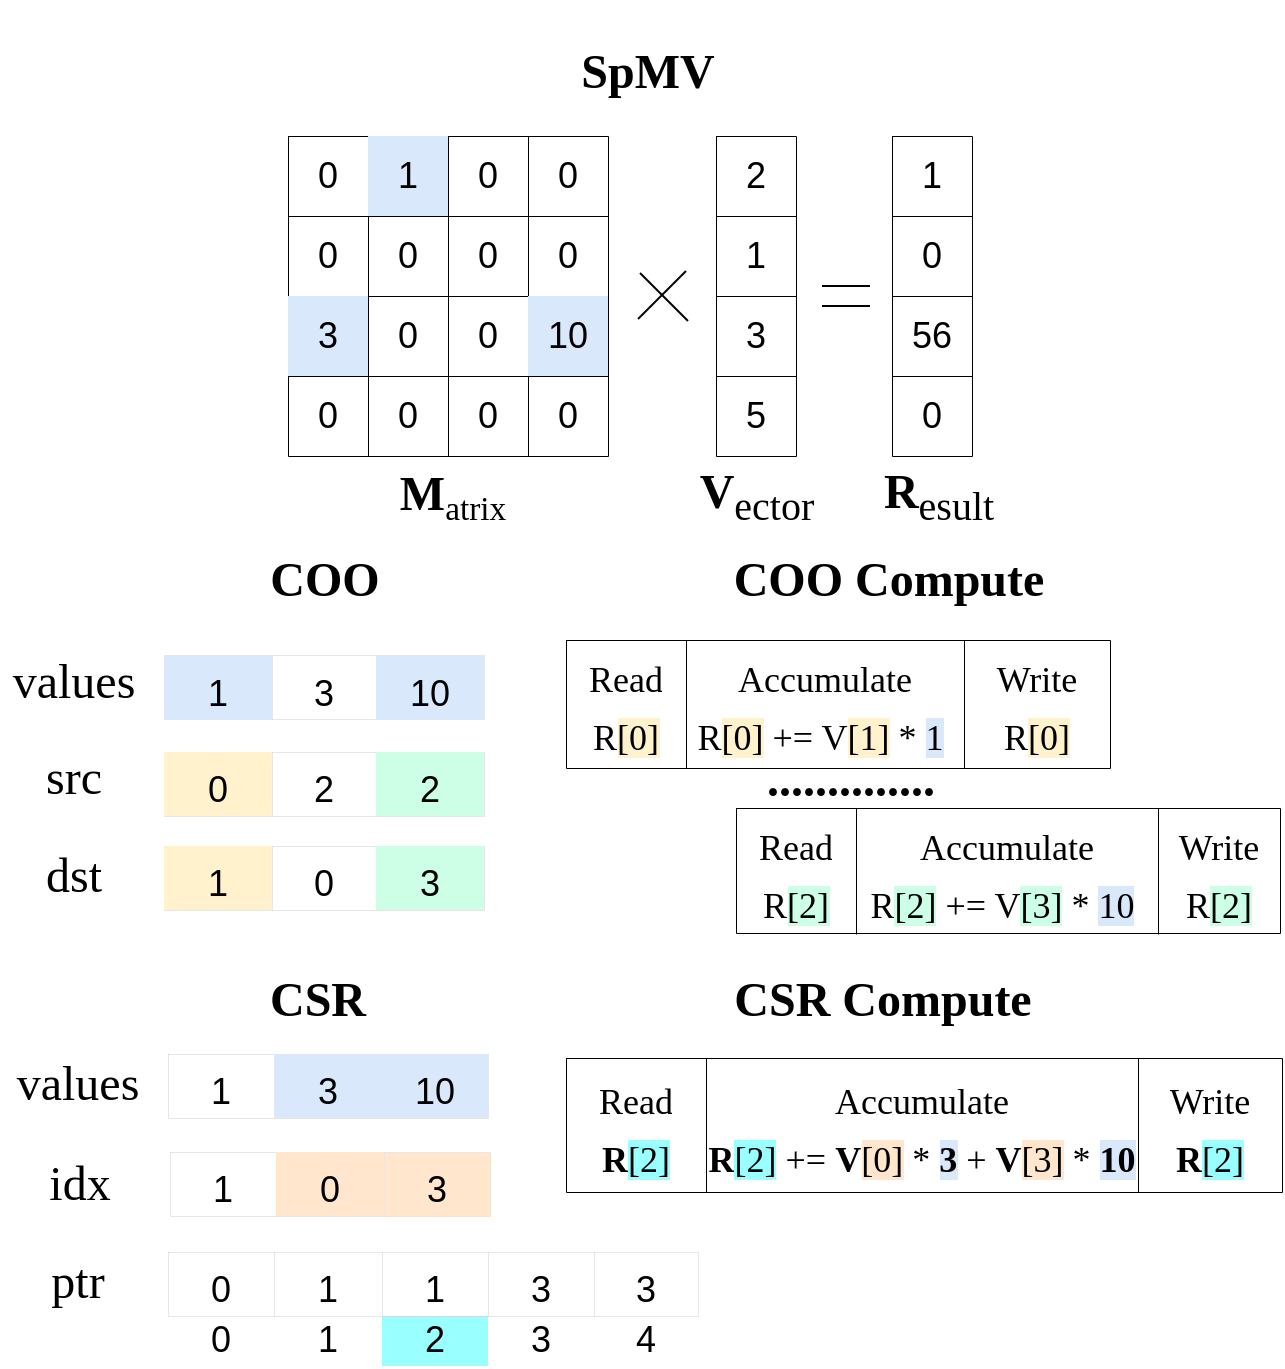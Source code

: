 <mxfile>
    <diagram id="wp01CQi8qCcDfbbiqwAq" name="第 1 页">
        <mxGraphModel dx="869" dy="-8487" grid="0" gridSize="10" guides="1" tooltips="1" connect="1" arrows="1" fold="1" page="1" pageScale="1" pageWidth="700" pageHeight="700" math="0" shadow="0">
            <root>
                <mxCell id="0"/>
                <mxCell id="1" parent="0"/>
                <mxCell id="368" value="" style="shape=table;startSize=0;container=1;collapsible=0;childLayout=tableLayout;fontSize=24;strokeColor=none;fillColor=none;" parent="1" vertex="1">
                    <mxGeometry x="105" y="9758" width="265" height="32" as="geometry"/>
                </mxCell>
                <mxCell id="369" value="" style="shape=tableRow;horizontal=0;startSize=0;swimlaneHead=0;swimlaneBody=0;strokeColor=inherit;top=0;left=0;bottom=0;right=0;collapsible=0;dropTarget=0;fillColor=none;points=[[0,0.5],[1,0.5]];portConstraint=eastwest;fontSize=24;" parent="368" vertex="1">
                    <mxGeometry width="265" height="32" as="geometry"/>
                </mxCell>
                <mxCell id="370" value="&lt;font style=&quot;font-size: 18px;&quot;&gt;0&lt;/font&gt;" style="shape=partialRectangle;html=1;whiteSpace=wrap;connectable=0;strokeColor=inherit;overflow=hidden;fillColor=none;top=0;left=0;bottom=0;right=0;pointerEvents=1;fontSize=24;" parent="369" vertex="1">
                    <mxGeometry width="53" height="32" as="geometry">
                        <mxRectangle width="53" height="32" as="alternateBounds"/>
                    </mxGeometry>
                </mxCell>
                <mxCell id="371" value="&lt;font style=&quot;font-size: 18px;&quot;&gt;1&lt;/font&gt;" style="shape=partialRectangle;html=1;whiteSpace=wrap;connectable=0;strokeColor=inherit;overflow=hidden;fillColor=none;top=0;left=0;bottom=0;right=0;pointerEvents=1;fontSize=24;" parent="369" vertex="1">
                    <mxGeometry x="53" width="54" height="32" as="geometry">
                        <mxRectangle width="54" height="32" as="alternateBounds"/>
                    </mxGeometry>
                </mxCell>
                <mxCell id="372" value="&lt;font style=&quot;font-size: 18px;&quot;&gt;2&lt;/font&gt;" style="shape=partialRectangle;html=1;whiteSpace=wrap;connectable=0;strokeColor=#d79b00;overflow=hidden;fillColor=#99FFFF;top=0;left=0;bottom=0;right=0;pointerEvents=1;fontSize=24;" parent="369" vertex="1">
                    <mxGeometry x="107" width="53" height="32" as="geometry">
                        <mxRectangle width="53" height="32" as="alternateBounds"/>
                    </mxGeometry>
                </mxCell>
                <mxCell id="373" value="&lt;font style=&quot;font-size: 18px;&quot;&gt;3&lt;/font&gt;" style="shape=partialRectangle;html=1;whiteSpace=wrap;connectable=0;strokeColor=inherit;overflow=hidden;fillColor=none;top=0;left=0;bottom=0;right=0;pointerEvents=1;fontSize=24;" parent="369" vertex="1">
                    <mxGeometry x="160" width="53" height="32" as="geometry">
                        <mxRectangle width="53" height="32" as="alternateBounds"/>
                    </mxGeometry>
                </mxCell>
                <mxCell id="374" value="&lt;font style=&quot;font-size: 18px;&quot;&gt;4&lt;/font&gt;" style="shape=partialRectangle;html=1;whiteSpace=wrap;connectable=0;strokeColor=inherit;overflow=hidden;fillColor=none;top=0;left=0;bottom=0;right=0;pointerEvents=1;fontSize=24;" parent="369" vertex="1">
                    <mxGeometry x="213" width="52" height="32" as="geometry">
                        <mxRectangle width="52" height="32" as="alternateBounds"/>
                    </mxGeometry>
                </mxCell>
                <mxCell id="2" value="" style="shape=table;startSize=0;container=1;collapsible=0;childLayout=tableLayout;fontSize=18;strokeWidth=0.5;" parent="1" vertex="1">
                    <mxGeometry x="165" y="9175" width="160" height="160" as="geometry"/>
                </mxCell>
                <mxCell id="3" value="" style="shape=tableRow;horizontal=0;startSize=0;swimlaneHead=0;swimlaneBody=0;strokeColor=inherit;top=0;left=0;bottom=0;right=0;collapsible=0;dropTarget=0;fillColor=none;points=[[0,0.5],[1,0.5]];portConstraint=eastwest;fontSize=18;" parent="2" vertex="1">
                    <mxGeometry width="160" height="40" as="geometry"/>
                </mxCell>
                <mxCell id="4" value="0" style="shape=partialRectangle;html=1;whiteSpace=wrap;connectable=0;strokeColor=inherit;overflow=hidden;fillColor=none;top=0;left=0;bottom=0;right=0;pointerEvents=1;fontSize=18;" parent="3" vertex="1">
                    <mxGeometry width="40" height="40" as="geometry">
                        <mxRectangle width="40" height="40" as="alternateBounds"/>
                    </mxGeometry>
                </mxCell>
                <mxCell id="5" value="1" style="shape=partialRectangle;html=1;whiteSpace=wrap;connectable=0;strokeColor=#6c8ebf;overflow=hidden;fillColor=#dae8fc;top=0;left=0;bottom=0;right=0;pointerEvents=1;fontSize=18;" parent="3" vertex="1">
                    <mxGeometry x="40" width="40" height="40" as="geometry">
                        <mxRectangle width="40" height="40" as="alternateBounds"/>
                    </mxGeometry>
                </mxCell>
                <mxCell id="6" value="0" style="shape=partialRectangle;html=1;whiteSpace=wrap;connectable=0;strokeColor=inherit;overflow=hidden;fillColor=none;top=0;left=0;bottom=0;right=0;pointerEvents=1;fontSize=18;" parent="3" vertex="1">
                    <mxGeometry x="80" width="40" height="40" as="geometry">
                        <mxRectangle width="40" height="40" as="alternateBounds"/>
                    </mxGeometry>
                </mxCell>
                <mxCell id="7" value="0" style="shape=partialRectangle;html=1;whiteSpace=wrap;connectable=0;strokeColor=inherit;overflow=hidden;fillColor=none;top=0;left=0;bottom=0;right=0;pointerEvents=1;fontSize=18;" parent="3" vertex="1">
                    <mxGeometry x="120" width="40" height="40" as="geometry">
                        <mxRectangle width="40" height="40" as="alternateBounds"/>
                    </mxGeometry>
                </mxCell>
                <mxCell id="14" value="" style="shape=tableRow;horizontal=0;startSize=0;swimlaneHead=0;swimlaneBody=0;strokeColor=inherit;top=0;left=0;bottom=0;right=0;collapsible=0;dropTarget=0;fillColor=none;points=[[0,0.5],[1,0.5]];portConstraint=eastwest;fontSize=18;" parent="2" vertex="1">
                    <mxGeometry y="40" width="160" height="40" as="geometry"/>
                </mxCell>
                <mxCell id="15" value="0" style="shape=partialRectangle;html=1;whiteSpace=wrap;connectable=0;strokeColor=inherit;overflow=hidden;fillColor=none;top=0;left=0;bottom=0;right=0;pointerEvents=1;fontSize=18;" parent="14" vertex="1">
                    <mxGeometry width="40" height="40" as="geometry">
                        <mxRectangle width="40" height="40" as="alternateBounds"/>
                    </mxGeometry>
                </mxCell>
                <mxCell id="16" value="0" style="shape=partialRectangle;html=1;whiteSpace=wrap;connectable=0;strokeColor=inherit;overflow=hidden;fillColor=none;top=0;left=0;bottom=0;right=0;pointerEvents=1;fontSize=18;" parent="14" vertex="1">
                    <mxGeometry x="40" width="40" height="40" as="geometry">
                        <mxRectangle width="40" height="40" as="alternateBounds"/>
                    </mxGeometry>
                </mxCell>
                <mxCell id="17" value="0" style="shape=partialRectangle;html=1;whiteSpace=wrap;connectable=0;strokeColor=inherit;overflow=hidden;fillColor=none;top=0;left=0;bottom=0;right=0;pointerEvents=1;fontSize=18;" parent="14" vertex="1">
                    <mxGeometry x="80" width="40" height="40" as="geometry">
                        <mxRectangle width="40" height="40" as="alternateBounds"/>
                    </mxGeometry>
                </mxCell>
                <mxCell id="18" value="0" style="shape=partialRectangle;html=1;whiteSpace=wrap;connectable=0;strokeColor=inherit;overflow=hidden;fillColor=none;top=0;left=0;bottom=0;right=0;pointerEvents=1;fontSize=18;" parent="14" vertex="1">
                    <mxGeometry x="120" width="40" height="40" as="geometry">
                        <mxRectangle width="40" height="40" as="alternateBounds"/>
                    </mxGeometry>
                </mxCell>
                <mxCell id="25" value="" style="shape=tableRow;horizontal=0;startSize=0;swimlaneHead=0;swimlaneBody=0;strokeColor=inherit;top=0;left=0;bottom=0;right=0;collapsible=0;dropTarget=0;fillColor=none;points=[[0,0.5],[1,0.5]];portConstraint=eastwest;fontSize=18;" parent="2" vertex="1">
                    <mxGeometry y="80" width="160" height="40" as="geometry"/>
                </mxCell>
                <mxCell id="26" value="3" style="shape=partialRectangle;html=1;whiteSpace=wrap;connectable=0;strokeColor=#6c8ebf;overflow=hidden;fillColor=#dae8fc;top=0;left=0;bottom=0;right=0;pointerEvents=1;fontSize=18;" parent="25" vertex="1">
                    <mxGeometry width="40" height="40" as="geometry">
                        <mxRectangle width="40" height="40" as="alternateBounds"/>
                    </mxGeometry>
                </mxCell>
                <mxCell id="27" value="0" style="shape=partialRectangle;html=1;whiteSpace=wrap;connectable=0;strokeColor=inherit;overflow=hidden;fillColor=none;top=0;left=0;bottom=0;right=0;pointerEvents=1;fontSize=18;" parent="25" vertex="1">
                    <mxGeometry x="40" width="40" height="40" as="geometry">
                        <mxRectangle width="40" height="40" as="alternateBounds"/>
                    </mxGeometry>
                </mxCell>
                <mxCell id="28" value="0" style="shape=partialRectangle;html=1;whiteSpace=wrap;connectable=0;strokeColor=inherit;overflow=hidden;fillColor=none;top=0;left=0;bottom=0;right=0;pointerEvents=1;fontSize=18;" parent="25" vertex="1">
                    <mxGeometry x="80" width="40" height="40" as="geometry">
                        <mxRectangle width="40" height="40" as="alternateBounds"/>
                    </mxGeometry>
                </mxCell>
                <mxCell id="29" value="10" style="shape=partialRectangle;html=1;whiteSpace=wrap;connectable=0;strokeColor=#6c8ebf;overflow=hidden;fillColor=#dae8fc;top=0;left=0;bottom=0;right=0;pointerEvents=1;fontSize=18;" parent="25" vertex="1">
                    <mxGeometry x="120" width="40" height="40" as="geometry">
                        <mxRectangle width="40" height="40" as="alternateBounds"/>
                    </mxGeometry>
                </mxCell>
                <mxCell id="36" value="" style="shape=tableRow;horizontal=0;startSize=0;swimlaneHead=0;swimlaneBody=0;strokeColor=inherit;top=0;left=0;bottom=0;right=0;collapsible=0;dropTarget=0;fillColor=none;points=[[0,0.5],[1,0.5]];portConstraint=eastwest;fontSize=18;" parent="2" vertex="1">
                    <mxGeometry y="120" width="160" height="40" as="geometry"/>
                </mxCell>
                <mxCell id="37" value="0" style="shape=partialRectangle;html=1;whiteSpace=wrap;connectable=0;strokeColor=#6c8ebf;overflow=hidden;fillColor=none;top=0;left=0;bottom=0;right=0;pointerEvents=1;fontSize=18;" parent="36" vertex="1">
                    <mxGeometry width="40" height="40" as="geometry">
                        <mxRectangle width="40" height="40" as="alternateBounds"/>
                    </mxGeometry>
                </mxCell>
                <mxCell id="38" value="0" style="shape=partialRectangle;html=1;whiteSpace=wrap;connectable=0;strokeColor=inherit;overflow=hidden;fillColor=none;top=0;left=0;bottom=0;right=0;pointerEvents=1;fontSize=18;" parent="36" vertex="1">
                    <mxGeometry x="40" width="40" height="40" as="geometry">
                        <mxRectangle width="40" height="40" as="alternateBounds"/>
                    </mxGeometry>
                </mxCell>
                <mxCell id="39" value="0" style="shape=partialRectangle;html=1;whiteSpace=wrap;connectable=0;strokeColor=inherit;overflow=hidden;fillColor=none;top=0;left=0;bottom=0;right=0;pointerEvents=1;fontSize=18;" parent="36" vertex="1">
                    <mxGeometry x="80" width="40" height="40" as="geometry">
                        <mxRectangle width="40" height="40" as="alternateBounds"/>
                    </mxGeometry>
                </mxCell>
                <mxCell id="40" value="0" style="shape=partialRectangle;html=1;whiteSpace=wrap;connectable=0;strokeColor=inherit;overflow=hidden;fillColor=none;top=0;left=0;bottom=0;right=0;pointerEvents=1;fontSize=18;" parent="36" vertex="1">
                    <mxGeometry x="120" width="40" height="40" as="geometry">
                        <mxRectangle width="40" height="40" as="alternateBounds"/>
                    </mxGeometry>
                </mxCell>
                <mxCell id="124" value="" style="shape=table;startSize=0;container=1;collapsible=0;childLayout=tableLayout;fontSize=18;strokeWidth=0.5;" parent="1" vertex="1">
                    <mxGeometry x="379" y="9175" width="40" height="160" as="geometry"/>
                </mxCell>
                <mxCell id="125" value="" style="shape=tableRow;horizontal=0;startSize=0;swimlaneHead=0;swimlaneBody=0;strokeColor=inherit;top=0;left=0;bottom=0;right=0;collapsible=0;dropTarget=0;fillColor=none;points=[[0,0.5],[1,0.5]];portConstraint=eastwest;fontSize=18;" parent="124" vertex="1">
                    <mxGeometry width="40" height="40" as="geometry"/>
                </mxCell>
                <mxCell id="126" value="&lt;font data-font-src=&quot;https://fonts.googleapis.com/css?family=Linux+Libertine&quot;&gt;2&lt;/font&gt;" style="shape=partialRectangle;html=1;whiteSpace=wrap;connectable=0;strokeColor=inherit;overflow=hidden;fillColor=none;top=0;left=0;bottom=0;right=0;pointerEvents=1;fontSize=18;" parent="125" vertex="1">
                    <mxGeometry width="40" height="40" as="geometry">
                        <mxRectangle width="40" height="40" as="alternateBounds"/>
                    </mxGeometry>
                </mxCell>
                <mxCell id="127" value="" style="shape=tableRow;horizontal=0;startSize=0;swimlaneHead=0;swimlaneBody=0;strokeColor=inherit;top=0;left=0;bottom=0;right=0;collapsible=0;dropTarget=0;fillColor=none;points=[[0,0.5],[1,0.5]];portConstraint=eastwest;fontSize=18;" parent="124" vertex="1">
                    <mxGeometry y="40" width="40" height="40" as="geometry"/>
                </mxCell>
                <mxCell id="128" value="&lt;font data-font-src=&quot;https://fonts.googleapis.com/css?family=Linux+Libertine&quot;&gt;1&lt;/font&gt;" style="shape=partialRectangle;html=1;whiteSpace=wrap;connectable=0;strokeColor=inherit;overflow=hidden;fillColor=none;top=0;left=0;bottom=0;right=0;pointerEvents=1;fontSize=18;" parent="127" vertex="1">
                    <mxGeometry width="40" height="40" as="geometry">
                        <mxRectangle width="40" height="40" as="alternateBounds"/>
                    </mxGeometry>
                </mxCell>
                <mxCell id="129" value="" style="shape=tableRow;horizontal=0;startSize=0;swimlaneHead=0;swimlaneBody=0;strokeColor=inherit;top=0;left=0;bottom=0;right=0;collapsible=0;dropTarget=0;fillColor=none;points=[[0,0.5],[1,0.5]];portConstraint=eastwest;fontSize=18;" parent="124" vertex="1">
                    <mxGeometry y="80" width="40" height="40" as="geometry"/>
                </mxCell>
                <mxCell id="130" value="3" style="shape=partialRectangle;html=1;whiteSpace=wrap;connectable=0;strokeColor=inherit;overflow=hidden;fillColor=none;top=0;left=0;bottom=0;right=0;pointerEvents=1;fontSize=18;" parent="129" vertex="1">
                    <mxGeometry width="40" height="40" as="geometry">
                        <mxRectangle width="40" height="40" as="alternateBounds"/>
                    </mxGeometry>
                </mxCell>
                <mxCell id="131" value="" style="shape=tableRow;horizontal=0;startSize=0;swimlaneHead=0;swimlaneBody=0;strokeColor=inherit;top=0;left=0;bottom=0;right=0;collapsible=0;dropTarget=0;fillColor=none;points=[[0,0.5],[1,0.5]];portConstraint=eastwest;fontSize=18;" parent="124" vertex="1">
                    <mxGeometry y="120" width="40" height="40" as="geometry"/>
                </mxCell>
                <mxCell id="132" value="5" style="shape=partialRectangle;html=1;whiteSpace=wrap;connectable=0;strokeColor=inherit;overflow=hidden;fillColor=none;top=0;left=0;bottom=0;right=0;pointerEvents=1;fontSize=18;" parent="131" vertex="1">
                    <mxGeometry width="40" height="40" as="geometry">
                        <mxRectangle width="40" height="40" as="alternateBounds"/>
                    </mxGeometry>
                </mxCell>
                <mxCell id="145" value="&lt;h3&gt;&lt;font data-font-src=&quot;https://fonts.googleapis.com/css?family=Linux+Libertine&quot; face=&quot;Linux Libertine&quot; style=&quot;font-size: 24px;&quot;&gt;COO&amp;nbsp;&lt;/font&gt;&lt;/h3&gt;" style="text;html=1;strokeColor=none;fillColor=none;align=center;verticalAlign=middle;whiteSpace=wrap;rounded=0;fontSize=18;" parent="1" vertex="1">
                    <mxGeometry x="139.75" y="9382" width="92.5" height="29" as="geometry"/>
                </mxCell>
                <mxCell id="146" value="&lt;font face=&quot;Linux Libertine&quot;&gt;src&lt;/font&gt;" style="text;html=1;strokeColor=none;fillColor=none;align=center;verticalAlign=middle;whiteSpace=wrap;rounded=0;fontSize=24;" parent="1" vertex="1">
                    <mxGeometry x="28" y="9481" width="60" height="30" as="geometry"/>
                </mxCell>
                <mxCell id="147" value="&lt;font data-font-src=&quot;https://fonts.googleapis.com/css?family=Linux+Libertine&quot; face=&quot;Linux Libertine&quot;&gt;dst&lt;/font&gt;" style="text;html=1;strokeColor=none;fillColor=none;align=center;verticalAlign=middle;whiteSpace=wrap;rounded=0;fontSize=24;" parent="1" vertex="1">
                    <mxGeometry x="28" y="9530" width="60" height="30" as="geometry"/>
                </mxCell>
                <mxCell id="148" value="&lt;font data-font-src=&quot;https://fonts.googleapis.com/css?family=Linux+Libertine&quot; face=&quot;Linux Libertine&quot;&gt;values&lt;/font&gt;" style="text;html=1;strokeColor=none;fillColor=none;align=center;verticalAlign=middle;whiteSpace=wrap;rounded=0;fontSize=24;" parent="1" vertex="1">
                    <mxGeometry x="21" y="9433" width="74" height="30" as="geometry"/>
                </mxCell>
                <mxCell id="149" value="" style="shape=table;startSize=0;container=1;collapsible=0;childLayout=tableLayout;fontSize=24;strokeWidth=0;" parent="1" vertex="1">
                    <mxGeometry x="103" y="9483" width="160" height="32" as="geometry"/>
                </mxCell>
                <mxCell id="150" value="" style="shape=tableRow;horizontal=0;startSize=0;swimlaneHead=0;swimlaneBody=0;strokeColor=inherit;top=0;left=0;bottom=0;right=0;collapsible=0;dropTarget=0;fillColor=none;points=[[0,0.5],[1,0.5]];portConstraint=eastwest;fontSize=24;" parent="149" vertex="1">
                    <mxGeometry width="160" height="32" as="geometry"/>
                </mxCell>
                <mxCell id="151" value="&lt;font data-font-src=&quot;https://fonts.googleapis.com/css?family=Linux+Libertine&quot; style=&quot;font-size: 18px;&quot;&gt;0&lt;/font&gt;" style="shape=partialRectangle;html=1;whiteSpace=wrap;connectable=0;strokeColor=#d6b656;overflow=hidden;fillColor=#fff2cc;top=0;left=0;bottom=0;right=0;pointerEvents=1;fontSize=24;strokeWidth=1;" parent="150" vertex="1">
                    <mxGeometry width="54" height="32" as="geometry">
                        <mxRectangle width="54" height="32" as="alternateBounds"/>
                    </mxGeometry>
                </mxCell>
                <mxCell id="152" value="&lt;font data-font-src=&quot;https://fonts.googleapis.com/css?family=Linux+Libertine&quot; style=&quot;font-size: 18px;&quot;&gt;2&lt;/font&gt;" style="shape=partialRectangle;html=1;whiteSpace=wrap;connectable=0;strokeColor=inherit;overflow=hidden;fillColor=none;top=0;left=0;bottom=0;right=0;pointerEvents=1;fontSize=24;strokeWidth=0;" parent="150" vertex="1">
                    <mxGeometry x="54" width="52" height="32" as="geometry">
                        <mxRectangle width="52" height="32" as="alternateBounds"/>
                    </mxGeometry>
                </mxCell>
                <mxCell id="153" value="&lt;font style=&quot;font-size: 18px;&quot; data-font-src=&quot;https://fonts.googleapis.com/css?family=Linux+Libertine&quot;&gt;2&lt;/font&gt;" style="shape=partialRectangle;html=1;whiteSpace=wrap;connectable=0;strokeColor=default;overflow=hidden;fillColor=#CCFFE6;top=0;left=0;bottom=0;right=0;pointerEvents=1;fontSize=24;strokeWidth=1;fillStyle=auto;" parent="150" vertex="1">
                    <mxGeometry x="106" width="54" height="32" as="geometry">
                        <mxRectangle width="54" height="32" as="alternateBounds"/>
                    </mxGeometry>
                </mxCell>
                <mxCell id="293" value="" style="endArrow=none;html=1;" parent="1" edge="1">
                    <mxGeometry width="50" height="50" relative="1" as="geometry">
                        <mxPoint x="340" y="9266.5" as="sourcePoint"/>
                        <mxPoint x="364" y="9242.5" as="targetPoint"/>
                    </mxGeometry>
                </mxCell>
                <mxCell id="294" value="" style="endArrow=none;html=1;" parent="1" edge="1">
                    <mxGeometry width="50" height="50" relative="1" as="geometry">
                        <mxPoint x="341" y="9243.5" as="sourcePoint"/>
                        <mxPoint x="365" y="9267.5" as="targetPoint"/>
                    </mxGeometry>
                </mxCell>
                <mxCell id="295" value="" style="shape=table;startSize=0;container=1;collapsible=0;childLayout=tableLayout;fontSize=18;strokeWidth=0.5;" parent="1" vertex="1">
                    <mxGeometry x="467" y="9175" width="40" height="160" as="geometry"/>
                </mxCell>
                <mxCell id="296" value="" style="shape=tableRow;horizontal=0;startSize=0;swimlaneHead=0;swimlaneBody=0;strokeColor=inherit;top=0;left=0;bottom=0;right=0;collapsible=0;dropTarget=0;fillColor=none;points=[[0,0.5],[1,0.5]];portConstraint=eastwest;fontSize=18;" parent="295" vertex="1">
                    <mxGeometry width="40" height="40" as="geometry"/>
                </mxCell>
                <mxCell id="297" value="1" style="shape=partialRectangle;html=1;whiteSpace=wrap;connectable=0;strokeColor=inherit;overflow=hidden;fillColor=none;top=0;left=0;bottom=0;right=0;pointerEvents=1;fontSize=18;" parent="296" vertex="1">
                    <mxGeometry width="40" height="40" as="geometry">
                        <mxRectangle width="40" height="40" as="alternateBounds"/>
                    </mxGeometry>
                </mxCell>
                <mxCell id="298" value="" style="shape=tableRow;horizontal=0;startSize=0;swimlaneHead=0;swimlaneBody=0;strokeColor=inherit;top=0;left=0;bottom=0;right=0;collapsible=0;dropTarget=0;fillColor=none;points=[[0,0.5],[1,0.5]];portConstraint=eastwest;fontSize=18;" parent="295" vertex="1">
                    <mxGeometry y="40" width="40" height="40" as="geometry"/>
                </mxCell>
                <mxCell id="299" value="0" style="shape=partialRectangle;html=1;whiteSpace=wrap;connectable=0;strokeColor=inherit;overflow=hidden;fillColor=none;top=0;left=0;bottom=0;right=0;pointerEvents=1;fontSize=18;" parent="298" vertex="1">
                    <mxGeometry width="40" height="40" as="geometry">
                        <mxRectangle width="40" height="40" as="alternateBounds"/>
                    </mxGeometry>
                </mxCell>
                <mxCell id="300" value="" style="shape=tableRow;horizontal=0;startSize=0;swimlaneHead=0;swimlaneBody=0;strokeColor=inherit;top=0;left=0;bottom=0;right=0;collapsible=0;dropTarget=0;fillColor=none;points=[[0,0.5],[1,0.5]];portConstraint=eastwest;fontSize=18;" parent="295" vertex="1">
                    <mxGeometry y="80" width="40" height="40" as="geometry"/>
                </mxCell>
                <mxCell id="301" value="56" style="shape=partialRectangle;html=1;whiteSpace=wrap;connectable=0;strokeColor=inherit;overflow=hidden;fillColor=none;top=0;left=0;bottom=0;right=0;pointerEvents=1;fontSize=18;" parent="300" vertex="1">
                    <mxGeometry width="40" height="40" as="geometry">
                        <mxRectangle width="40" height="40" as="alternateBounds"/>
                    </mxGeometry>
                </mxCell>
                <mxCell id="302" value="" style="shape=tableRow;horizontal=0;startSize=0;swimlaneHead=0;swimlaneBody=0;strokeColor=inherit;top=0;left=0;bottom=0;right=0;collapsible=0;dropTarget=0;fillColor=none;points=[[0,0.5],[1,0.5]];portConstraint=eastwest;fontSize=18;" parent="295" vertex="1">
                    <mxGeometry y="120" width="40" height="40" as="geometry"/>
                </mxCell>
                <mxCell id="303" value="0" style="shape=partialRectangle;html=1;whiteSpace=wrap;connectable=0;strokeColor=inherit;overflow=hidden;fillColor=none;top=0;left=0;bottom=0;right=0;pointerEvents=1;fontSize=18;" parent="302" vertex="1">
                    <mxGeometry width="40" height="40" as="geometry">
                        <mxRectangle width="40" height="40" as="alternateBounds"/>
                    </mxGeometry>
                </mxCell>
                <mxCell id="304" value="" style="line;strokeWidth=1;html=1;perimeter=backbonePerimeter;points=[];outlineConnect=0;fillColor=none;" parent="1" vertex="1">
                    <mxGeometry x="432" y="9245" width="24" height="10" as="geometry"/>
                </mxCell>
                <mxCell id="305" value="" style="line;strokeWidth=1;html=1;perimeter=backbonePerimeter;points=[];outlineConnect=0;fillColor=none;" parent="1" vertex="1">
                    <mxGeometry x="432" y="9255" width="24" height="10" as="geometry"/>
                </mxCell>
                <mxCell id="306" value="&lt;h3&gt;&lt;font data-font-src=&quot;https://fonts.googleapis.com/css?family=Linux+Libertine&quot; face=&quot;Linux Libertine&quot; style=&quot;font-size: 24px;&quot;&gt;CSR&amp;nbsp;&lt;/font&gt;&lt;/h3&gt;" style="text;html=1;strokeColor=none;fillColor=none;align=center;verticalAlign=middle;whiteSpace=wrap;rounded=0;fontSize=18;" parent="1" vertex="1">
                    <mxGeometry x="136" y="9588" width="94" height="38" as="geometry"/>
                </mxCell>
                <mxCell id="309" value="&lt;font data-font-src=&quot;https://fonts.googleapis.com/css?family=Linux+Libertine&quot; face=&quot;Linux Libertine&quot;&gt;values&lt;/font&gt;" style="text;html=1;strokeColor=none;fillColor=none;align=center;verticalAlign=middle;whiteSpace=wrap;rounded=0;fontSize=24;" parent="1" vertex="1">
                    <mxGeometry x="23" y="9634" width="74" height="30" as="geometry"/>
                </mxCell>
                <mxCell id="310" value="" style="shape=table;startSize=0;container=1;collapsible=0;childLayout=tableLayout;fontSize=24;strokeWidth=0;" parent="1" vertex="1">
                    <mxGeometry x="105" y="9634" width="160" height="32" as="geometry"/>
                </mxCell>
                <mxCell id="311" value="" style="shape=tableRow;horizontal=0;startSize=0;swimlaneHead=0;swimlaneBody=0;strokeColor=inherit;top=0;left=0;bottom=0;right=0;collapsible=0;dropTarget=0;fillColor=none;points=[[0,0.5],[1,0.5]];portConstraint=eastwest;fontSize=24;" parent="310" vertex="1">
                    <mxGeometry width="160" height="32" as="geometry"/>
                </mxCell>
                <mxCell id="312" value="&lt;font style=&quot;font-size: 18px;&quot;&gt;1&lt;/font&gt;" style="shape=partialRectangle;html=1;whiteSpace=wrap;connectable=0;strokeColor=inherit;overflow=hidden;fillColor=none;top=0;left=0;bottom=0;right=0;pointerEvents=1;fontSize=24;" parent="311" vertex="1">
                    <mxGeometry width="53" height="32" as="geometry">
                        <mxRectangle width="53" height="32" as="alternateBounds"/>
                    </mxGeometry>
                </mxCell>
                <mxCell id="313" value="&lt;font style=&quot;font-size: 18px;&quot;&gt;3&lt;/font&gt;" style="shape=partialRectangle;html=1;whiteSpace=wrap;connectable=0;strokeColor=#6c8ebf;overflow=hidden;fillColor=#dae8fc;top=0;left=0;bottom=0;right=0;pointerEvents=1;fontSize=24;" parent="311" vertex="1">
                    <mxGeometry x="53" width="54" height="32" as="geometry">
                        <mxRectangle width="54" height="32" as="alternateBounds"/>
                    </mxGeometry>
                </mxCell>
                <mxCell id="314" value="&lt;font style=&quot;font-size: 18px;&quot;&gt;10&lt;/font&gt;" style="shape=partialRectangle;html=1;whiteSpace=wrap;connectable=0;strokeColor=#6c8ebf;overflow=hidden;fillColor=#dae8fc;top=0;left=0;bottom=0;right=0;pointerEvents=1;fontSize=24;" parent="311" vertex="1">
                    <mxGeometry x="107" width="53" height="32" as="geometry">
                        <mxRectangle width="53" height="32" as="alternateBounds"/>
                    </mxGeometry>
                </mxCell>
                <mxCell id="315" value="" style="shape=table;startSize=0;container=1;collapsible=0;childLayout=tableLayout;fontSize=24;strokeWidth=0;" parent="1" vertex="1">
                    <mxGeometry x="106" y="9683" width="160" height="32" as="geometry"/>
                </mxCell>
                <mxCell id="316" value="" style="shape=tableRow;horizontal=0;startSize=0;swimlaneHead=0;swimlaneBody=0;strokeColor=inherit;top=0;left=0;bottom=0;right=0;collapsible=0;dropTarget=0;fillColor=none;points=[[0,0.5],[1,0.5]];portConstraint=eastwest;fontSize=24;" parent="315" vertex="1">
                    <mxGeometry width="160" height="32" as="geometry"/>
                </mxCell>
                <mxCell id="317" value="&lt;font style=&quot;font-size: 18px;&quot;&gt;1&lt;/font&gt;" style="shape=partialRectangle;html=1;whiteSpace=wrap;connectable=0;strokeColor=inherit;overflow=hidden;fillColor=none;top=0;left=0;bottom=0;right=0;pointerEvents=1;fontSize=24;" parent="316" vertex="1">
                    <mxGeometry width="53" height="32" as="geometry">
                        <mxRectangle width="53" height="32" as="alternateBounds"/>
                    </mxGeometry>
                </mxCell>
                <mxCell id="318" value="&lt;font style=&quot;font-size: 18px;&quot;&gt;0&lt;/font&gt;" style="shape=partialRectangle;html=1;whiteSpace=wrap;connectable=0;strokeColor=#d79b00;overflow=hidden;fillColor=#FFE6CC;top=0;left=0;bottom=0;right=0;pointerEvents=1;fontSize=24;" parent="316" vertex="1">
                    <mxGeometry x="53" width="54" height="32" as="geometry">
                        <mxRectangle width="54" height="32" as="alternateBounds"/>
                    </mxGeometry>
                </mxCell>
                <mxCell id="319" value="&lt;font style=&quot;font-size: 18px;&quot;&gt;3&lt;/font&gt;" style="shape=partialRectangle;html=1;whiteSpace=wrap;connectable=0;strokeColor=#b85450;overflow=hidden;fillColor=#FFE6CC;top=0;left=0;bottom=0;right=0;pointerEvents=1;fontSize=24;strokeWidth=0.5;" parent="316" vertex="1">
                    <mxGeometry x="107" width="53" height="32" as="geometry">
                        <mxRectangle width="53" height="32" as="alternateBounds"/>
                    </mxGeometry>
                </mxCell>
                <mxCell id="320" value="" style="shape=table;startSize=0;container=1;collapsible=0;childLayout=tableLayout;fontSize=24;strokeWidth=0;" parent="1" vertex="1">
                    <mxGeometry x="105" y="9733" width="265" height="32" as="geometry"/>
                </mxCell>
                <mxCell id="321" value="" style="shape=tableRow;horizontal=0;startSize=0;swimlaneHead=0;swimlaneBody=0;strokeColor=inherit;top=0;left=0;bottom=0;right=0;collapsible=0;dropTarget=0;fillColor=none;points=[[0,0.5],[1,0.5]];portConstraint=eastwest;fontSize=24;" parent="320" vertex="1">
                    <mxGeometry width="265" height="32" as="geometry"/>
                </mxCell>
                <mxCell id="322" value="&lt;font style=&quot;font-size: 18px;&quot;&gt;0&lt;/font&gt;" style="shape=partialRectangle;html=1;whiteSpace=wrap;connectable=0;strokeColor=inherit;overflow=hidden;fillColor=none;top=0;left=0;bottom=0;right=0;pointerEvents=1;fontSize=24;" parent="321" vertex="1">
                    <mxGeometry width="53" height="32" as="geometry">
                        <mxRectangle width="53" height="32" as="alternateBounds"/>
                    </mxGeometry>
                </mxCell>
                <mxCell id="323" value="&lt;font style=&quot;font-size: 18px;&quot;&gt;1&lt;/font&gt;" style="shape=partialRectangle;html=1;whiteSpace=wrap;connectable=0;strokeColor=inherit;overflow=hidden;fillColor=none;top=0;left=0;bottom=0;right=0;pointerEvents=1;fontSize=24;" parent="321" vertex="1">
                    <mxGeometry x="53" width="54" height="32" as="geometry">
                        <mxRectangle width="54" height="32" as="alternateBounds"/>
                    </mxGeometry>
                </mxCell>
                <mxCell id="324" value="&lt;font style=&quot;font-size: 18px;&quot;&gt;1&lt;/font&gt;" style="shape=partialRectangle;html=1;whiteSpace=wrap;connectable=0;strokeColor=inherit;overflow=hidden;fillColor=none;top=0;left=0;bottom=0;right=0;pointerEvents=1;fontSize=24;" parent="321" vertex="1">
                    <mxGeometry x="107" width="53" height="32" as="geometry">
                        <mxRectangle width="53" height="32" as="alternateBounds"/>
                    </mxGeometry>
                </mxCell>
                <mxCell id="331" value="&lt;font style=&quot;font-size: 18px;&quot;&gt;3&lt;/font&gt;" style="shape=partialRectangle;html=1;whiteSpace=wrap;connectable=0;strokeColor=inherit;overflow=hidden;fillColor=none;top=0;left=0;bottom=0;right=0;pointerEvents=1;fontSize=24;" parent="321" vertex="1">
                    <mxGeometry x="160" width="53" height="32" as="geometry">
                        <mxRectangle width="53" height="32" as="alternateBounds"/>
                    </mxGeometry>
                </mxCell>
                <mxCell id="332" value="&lt;font style=&quot;font-size: 18px;&quot;&gt;3&lt;/font&gt;" style="shape=partialRectangle;html=1;whiteSpace=wrap;connectable=0;strokeColor=inherit;overflow=hidden;fillColor=none;top=0;left=0;bottom=0;right=0;pointerEvents=1;fontSize=24;" parent="321" vertex="1">
                    <mxGeometry x="213" width="52" height="32" as="geometry">
                        <mxRectangle width="52" height="32" as="alternateBounds"/>
                    </mxGeometry>
                </mxCell>
                <mxCell id="325" value="&lt;h3&gt;&lt;span style=&quot;font-size: 24px;&quot;&gt;&lt;font data-font-src=&quot;https://fonts.googleapis.com/css?family=Linux+Libertine&quot; face=&quot;Linux Libertine&quot;&gt;SpMV&lt;/font&gt;&lt;/span&gt;&lt;/h3&gt;" style="text;html=1;strokeColor=none;fillColor=none;align=center;verticalAlign=middle;whiteSpace=wrap;rounded=0;fontSize=18;" parent="1" vertex="1">
                    <mxGeometry x="241" y="9125" width="208" height="35" as="geometry"/>
                </mxCell>
                <mxCell id="326" value="&lt;font data-font-src=&quot;https://fonts.googleapis.com/css?family=Linux+Libertine&quot; face=&quot;Linux Libertine&quot;&gt;idx&lt;/font&gt;" style="text;html=1;strokeColor=none;fillColor=none;align=center;verticalAlign=middle;whiteSpace=wrap;rounded=0;fontSize=24;" parent="1" vertex="1">
                    <mxGeometry x="24" y="9684" width="74" height="30" as="geometry"/>
                </mxCell>
                <mxCell id="327" value="&lt;font data-font-src=&quot;https://fonts.googleapis.com/css?family=Linux+Libertine&quot; face=&quot;Linux Libertine&quot;&gt;ptr&lt;/font&gt;" style="text;html=1;strokeColor=none;fillColor=none;align=center;verticalAlign=middle;whiteSpace=wrap;rounded=0;fontSize=24;" parent="1" vertex="1">
                    <mxGeometry x="23" y="9733" width="74" height="30" as="geometry"/>
                </mxCell>
                <mxCell id="333" value="" style="shape=table;startSize=0;container=1;collapsible=0;childLayout=tableLayout;fontSize=24;strokeWidth=0;" parent="1" vertex="1">
                    <mxGeometry x="103" y="9530" width="160" height="32" as="geometry"/>
                </mxCell>
                <mxCell id="334" value="" style="shape=tableRow;horizontal=0;startSize=0;swimlaneHead=0;swimlaneBody=0;strokeColor=inherit;top=0;left=0;bottom=0;right=0;collapsible=0;dropTarget=0;fillColor=none;points=[[0,0.5],[1,0.5]];portConstraint=eastwest;fontSize=24;" parent="333" vertex="1">
                    <mxGeometry width="160" height="32" as="geometry"/>
                </mxCell>
                <mxCell id="335" value="&lt;font data-font-src=&quot;https://fonts.googleapis.com/css?family=Linux+Libertine&quot; style=&quot;font-size: 18px;&quot;&gt;1&lt;/font&gt;" style="shape=partialRectangle;html=1;whiteSpace=wrap;connectable=0;strokeColor=#82b366;overflow=hidden;fillColor=#FFF2CC;top=0;left=0;bottom=0;right=0;pointerEvents=1;fontSize=24;" parent="334" vertex="1">
                    <mxGeometry width="54" height="32" as="geometry">
                        <mxRectangle width="54" height="32" as="alternateBounds"/>
                    </mxGeometry>
                </mxCell>
                <mxCell id="336" value="&lt;font data-font-src=&quot;https://fonts.googleapis.com/css?family=Linux+Libertine&quot; style=&quot;font-size: 18px;&quot;&gt;0&lt;/font&gt;" style="shape=partialRectangle;html=1;whiteSpace=wrap;connectable=0;strokeColor=inherit;overflow=hidden;fillColor=none;top=0;left=0;bottom=0;right=0;pointerEvents=1;fontSize=24;" parent="334" vertex="1">
                    <mxGeometry x="54" width="52" height="32" as="geometry">
                        <mxRectangle width="52" height="32" as="alternateBounds"/>
                    </mxGeometry>
                </mxCell>
                <mxCell id="337" value="&lt;font style=&quot;font-size: 18px;&quot; data-font-src=&quot;https://fonts.googleapis.com/css?family=Linux+Libertine&quot;&gt;3&lt;/font&gt;" style="shape=partialRectangle;html=1;whiteSpace=wrap;connectable=0;strokeColor=#82b366;overflow=hidden;fillColor=#CCFFE6;top=0;left=0;bottom=0;right=0;pointerEvents=1;fontSize=24;" parent="334" vertex="1">
                    <mxGeometry x="106" width="54" height="32" as="geometry">
                        <mxRectangle width="54" height="32" as="alternateBounds"/>
                    </mxGeometry>
                </mxCell>
                <mxCell id="338" value="" style="shape=table;startSize=0;container=1;collapsible=0;childLayout=tableLayout;fontSize=24;strokeWidth=0;" parent="1" vertex="1">
                    <mxGeometry x="103" y="9434.5" width="160" height="32" as="geometry"/>
                </mxCell>
                <mxCell id="339" value="" style="shape=tableRow;horizontal=0;startSize=0;swimlaneHead=0;swimlaneBody=0;strokeColor=inherit;top=0;left=0;bottom=0;right=0;collapsible=0;dropTarget=0;fillColor=none;points=[[0,0.5],[1,0.5]];portConstraint=eastwest;fontSize=24;" parent="338" vertex="1">
                    <mxGeometry width="160" height="32" as="geometry"/>
                </mxCell>
                <mxCell id="340" value="&lt;font data-font-src=&quot;https://fonts.googleapis.com/css?family=Linux+Libertine&quot; style=&quot;font-size: 18px;&quot;&gt;1&lt;/font&gt;" style="shape=partialRectangle;html=1;whiteSpace=wrap;connectable=0;strokeColor=#6c8ebf;overflow=hidden;fillColor=#DAE8FC;top=0;left=0;bottom=0;right=0;pointerEvents=1;fontSize=24;" parent="339" vertex="1">
                    <mxGeometry width="54" height="32" as="geometry">
                        <mxRectangle width="54" height="32" as="alternateBounds"/>
                    </mxGeometry>
                </mxCell>
                <mxCell id="341" value="&lt;font data-font-src=&quot;https://fonts.googleapis.com/css?family=Linux+Libertine&quot; style=&quot;font-size: 18px;&quot;&gt;3&lt;/font&gt;" style="shape=partialRectangle;html=1;whiteSpace=wrap;connectable=0;strokeColor=inherit;overflow=hidden;fillColor=none;top=0;left=0;bottom=0;right=0;pointerEvents=1;fontSize=24;" parent="339" vertex="1">
                    <mxGeometry x="54" width="52" height="32" as="geometry">
                        <mxRectangle width="52" height="32" as="alternateBounds"/>
                    </mxGeometry>
                </mxCell>
                <mxCell id="342" value="&lt;font style=&quot;font-size: 18px;&quot; data-font-src=&quot;https://fonts.googleapis.com/css?family=Linux+Libertine&quot;&gt;10&lt;/font&gt;" style="shape=partialRectangle;html=1;whiteSpace=wrap;connectable=0;strokeColor=#6c8ebf;overflow=hidden;fillColor=#dae8fc;top=0;left=0;bottom=0;right=0;pointerEvents=1;fontSize=24;" parent="339" vertex="1">
                    <mxGeometry x="106" width="54" height="32" as="geometry">
                        <mxRectangle width="54" height="32" as="alternateBounds"/>
                    </mxGeometry>
                </mxCell>
                <mxCell id="343" value="&lt;h3&gt;&lt;font data-font-src=&quot;https://fonts.googleapis.com/css?family=Linux+Libertine&quot; face=&quot;Linux Libertine&quot; style=&quot;font-size: 24px;&quot;&gt;COO Compute&amp;nbsp;&lt;/font&gt;&lt;/h3&gt;" style="text;html=1;strokeColor=none;fillColor=none;align=center;verticalAlign=middle;whiteSpace=wrap;rounded=0;fontSize=18;" parent="1" vertex="1">
                    <mxGeometry x="364" y="9382" width="209" height="29" as="geometry"/>
                </mxCell>
                <mxCell id="353" value="&lt;h3&gt;&lt;font data-font-src=&quot;https://fonts.googleapis.com/css?family=Linux+Libertine&quot; face=&quot;Linux Libertine&quot; style=&quot;font-size: 24px;&quot;&gt;M&lt;/font&gt;&lt;font data-font-src=&quot;https://fonts.googleapis.com/css?family=Linux+Libertine&quot; face=&quot;Linux Libertine&quot; style=&quot;font-size: 20px;&quot;&gt;&lt;sub style=&quot;font-weight: normal;&quot;&gt;atrix&lt;/sub&gt;&lt;/font&gt;&lt;/h3&gt;" style="text;html=1;strokeColor=none;fillColor=none;align=center;verticalAlign=middle;whiteSpace=wrap;rounded=0;fontSize=18;fontStyle=1" parent="1" vertex="1">
                    <mxGeometry x="208" y="9340" width="79" height="29" as="geometry"/>
                </mxCell>
                <mxCell id="354" value="&lt;h3&gt;&lt;font data-font-src=&quot;https://fonts.googleapis.com/css?family=Linux+Libertine&quot; face=&quot;Linux Libertine&quot; style=&quot;font-size: 24px;&quot;&gt;V&lt;sub style=&quot;font-weight: normal;&quot;&gt;ector&lt;/sub&gt;&lt;/font&gt;&lt;/h3&gt;" style="text;html=1;strokeColor=none;fillColor=none;align=center;verticalAlign=middle;whiteSpace=wrap;rounded=0;fontSize=18;fontStyle=1" parent="1" vertex="1">
                    <mxGeometry x="369" y="9340" width="61" height="29" as="geometry"/>
                </mxCell>
                <mxCell id="356" value="" style="shape=table;startSize=0;container=1;collapsible=0;childLayout=tableLayout;fontSize=24;strokeWidth=0.5;" parent="1" vertex="1">
                    <mxGeometry x="304" y="9427" width="272" height="64" as="geometry"/>
                </mxCell>
                <mxCell id="357" value="" style="shape=tableRow;horizontal=0;startSize=0;swimlaneHead=0;swimlaneBody=0;strokeColor=inherit;top=0;left=0;bottom=0;right=0;collapsible=0;dropTarget=0;fillColor=none;points=[[0,0.5],[1,0.5]];portConstraint=eastwest;fontSize=24;" parent="356" vertex="1">
                    <mxGeometry width="272" height="64" as="geometry"/>
                </mxCell>
                <mxCell id="358" value="&lt;font face=&quot;Linux Libertine&quot; data-font-src=&quot;https://fonts.googleapis.com/css?family=Linux+Libertine&quot; style=&quot;font-size: 18px;&quot;&gt;Read&lt;br&gt;R&lt;span style=&quot;background-color: rgb(255, 242, 204);&quot;&gt;[0]&lt;/span&gt;&lt;/font&gt;" style="shape=partialRectangle;html=1;whiteSpace=wrap;connectable=0;strokeColor=inherit;overflow=hidden;fillColor=none;top=0;left=0;bottom=0;right=0;pointerEvents=1;fontSize=24;strokeWidth=1;" parent="357" vertex="1">
                    <mxGeometry width="60" height="64" as="geometry">
                        <mxRectangle width="60" height="64" as="alternateBounds"/>
                    </mxGeometry>
                </mxCell>
                <mxCell id="359" value="&lt;font data-font-src=&quot;https://fonts.googleapis.com/css?family=Linux+Libertine&quot; style=&quot;font-size: 18px;&quot;&gt;&lt;font data-font-src=&quot;https://fonts.googleapis.com/css?family=Linux+Libertine&quot; face=&quot;Linux Libertine&quot;&gt;Accumulate&lt;br&gt;R&lt;span style=&quot;background-color: rgb(255, 242, 204);&quot;&gt;[0]&lt;/span&gt; += V&lt;span style=&quot;background-color: rgb(255, 242, 204);&quot;&gt;[1]&lt;/span&gt; * &lt;span style=&quot;background-color: rgb(218, 232, 252);&quot;&gt;1&lt;/span&gt;&amp;nbsp;&lt;/font&gt;&lt;br&gt;&lt;/font&gt;" style="shape=partialRectangle;html=1;whiteSpace=wrap;connectable=0;strokeColor=inherit;overflow=hidden;fillColor=none;top=0;left=0;bottom=0;right=0;pointerEvents=1;fontSize=24;" parent="357" vertex="1">
                    <mxGeometry x="60" width="139" height="64" as="geometry">
                        <mxRectangle width="139" height="64" as="alternateBounds"/>
                    </mxGeometry>
                </mxCell>
                <mxCell id="360" value="&lt;span style=&quot;font-size: 18px;&quot;&gt;&lt;font data-font-src=&quot;https://fonts.googleapis.com/css?family=Linux+Libertine&quot; face=&quot;Linux Libertine&quot;&gt;Write&lt;br&gt;R&lt;span style=&quot;background-color: rgb(255, 242, 204);&quot;&gt;[0]&lt;/span&gt;&lt;/font&gt;&lt;/span&gt;" style="shape=partialRectangle;html=1;whiteSpace=wrap;connectable=0;strokeColor=inherit;overflow=hidden;fillColor=none;top=0;left=0;bottom=0;right=0;pointerEvents=1;fontSize=24;" parent="357" vertex="1">
                    <mxGeometry x="199" width="73" height="64" as="geometry">
                        <mxRectangle width="73" height="64" as="alternateBounds"/>
                    </mxGeometry>
                </mxCell>
                <mxCell id="361" value="&lt;h3&gt;&lt;font data-font-src=&quot;https://fonts.googleapis.com/css?family=Linux+Libertine&quot; face=&quot;Linux Libertine&quot; style=&quot;font-size: 24px;&quot;&gt;R&lt;sub style=&quot;font-weight: normal;&quot;&gt;esult&lt;/sub&gt;&lt;/font&gt;&lt;/h3&gt;" style="text;html=1;strokeColor=none;fillColor=none;align=center;verticalAlign=middle;whiteSpace=wrap;rounded=0;fontSize=18;fontStyle=1" parent="1" vertex="1">
                    <mxGeometry x="460" y="9340" width="61" height="29" as="geometry"/>
                </mxCell>
                <mxCell id="362" value="&lt;h3&gt;&lt;font data-font-src=&quot;https://fonts.googleapis.com/css?family=Linux+Libertine&quot; face=&quot;Linux Libertine&quot; style=&quot;font-size: 24px;&quot;&gt;CSR Compute&amp;nbsp;&lt;/font&gt;&lt;/h3&gt;" style="text;html=1;strokeColor=none;fillColor=none;align=center;verticalAlign=middle;whiteSpace=wrap;rounded=0;fontSize=18;" parent="1" vertex="1">
                    <mxGeometry x="361" y="9592.5" width="209" height="29" as="geometry"/>
                </mxCell>
                <mxCell id="363" value="" style="shape=table;startSize=0;container=1;collapsible=0;childLayout=tableLayout;fontSize=24;strokeWidth=0.5;" parent="1" vertex="1">
                    <mxGeometry x="304" y="9636" width="358" height="67" as="geometry"/>
                </mxCell>
                <mxCell id="364" value="" style="shape=tableRow;horizontal=0;startSize=0;swimlaneHead=0;swimlaneBody=0;strokeColor=inherit;top=0;left=0;bottom=0;right=0;collapsible=0;dropTarget=0;fillColor=none;points=[[0,0.5],[1,0.5]];portConstraint=eastwest;fontSize=24;" parent="363" vertex="1">
                    <mxGeometry width="358" height="67" as="geometry"/>
                </mxCell>
                <mxCell id="365" value="&lt;font face=&quot;Linux Libertine&quot; data-font-src=&quot;https://fonts.googleapis.com/css?family=Linux+Libertine&quot; style=&quot;font-size: 18px;&quot;&gt;Read&lt;br&gt;&lt;b&gt;R&lt;/b&gt;&lt;span style=&quot;background-color: rgb(153, 255, 255);&quot;&gt;[2]&lt;/span&gt;&lt;/font&gt;" style="shape=partialRectangle;html=1;whiteSpace=wrap;connectable=0;strokeColor=inherit;overflow=hidden;fillColor=none;top=0;left=0;bottom=0;right=0;pointerEvents=1;fontSize=24;strokeWidth=1;" parent="364" vertex="1">
                    <mxGeometry width="70" height="67" as="geometry">
                        <mxRectangle width="70" height="67" as="alternateBounds"/>
                    </mxGeometry>
                </mxCell>
                <mxCell id="366" value="&lt;font data-font-src=&quot;https://fonts.googleapis.com/css?family=Linux+Libertine&quot; style=&quot;font-size: 18px;&quot;&gt;&lt;font data-font-src=&quot;https://fonts.googleapis.com/css?family=Linux+Libertine&quot; face=&quot;Linux Libertine&quot;&gt;Accumulate&lt;br&gt;&lt;b&gt;R&lt;/b&gt;&lt;span style=&quot;background-color: rgb(153, 255, 255);&quot;&gt;[2]&lt;/span&gt; += &lt;b&gt;V&lt;/b&gt;&lt;span style=&quot;background-color: rgb(255, 230, 204);&quot;&gt;[0]&lt;/span&gt; * &lt;span style=&quot;background-color: rgb(218, 232, 252);&quot;&gt;&lt;b&gt;3&lt;/b&gt;&lt;/span&gt;&amp;nbsp;+ &lt;b&gt;V&lt;/b&gt;&lt;span style=&quot;border-color: var(--border-color); background-color: rgb(255, 230, 204);&quot;&gt;[3]&lt;/span&gt;&amp;nbsp;* &lt;span style=&quot;background-color: rgb(218, 232, 252);&quot;&gt;&lt;b&gt;10&lt;/b&gt;&lt;/span&gt;&lt;/font&gt;&lt;br&gt;&lt;/font&gt;" style="shape=partialRectangle;html=1;whiteSpace=wrap;connectable=0;strokeColor=inherit;overflow=hidden;fillColor=none;top=0;left=0;bottom=0;right=0;pointerEvents=1;fontSize=24;" parent="364" vertex="1">
                    <mxGeometry x="70" width="216" height="67" as="geometry">
                        <mxRectangle width="216" height="67" as="alternateBounds"/>
                    </mxGeometry>
                </mxCell>
                <mxCell id="367" value="&lt;span style=&quot;font-size: 18px;&quot;&gt;&lt;font data-font-src=&quot;https://fonts.googleapis.com/css?family=Linux+Libertine&quot; face=&quot;Linux Libertine&quot;&gt;Write&lt;br&gt;&lt;b&gt;R&lt;/b&gt;&lt;span style=&quot;background-color: rgb(153, 255, 255);&quot;&gt;[2]&lt;/span&gt;&lt;/font&gt;&lt;/span&gt;" style="shape=partialRectangle;html=1;whiteSpace=wrap;connectable=0;strokeColor=inherit;overflow=hidden;fillColor=none;top=0;left=0;bottom=0;right=0;pointerEvents=1;fontSize=24;" parent="364" vertex="1">
                    <mxGeometry x="286" width="72" height="67" as="geometry">
                        <mxRectangle width="72" height="67" as="alternateBounds"/>
                    </mxGeometry>
                </mxCell>
                <mxCell id="385" value="" style="shape=table;startSize=0;container=1;collapsible=0;childLayout=tableLayout;fontSize=24;strokeWidth=0.5;" parent="1" vertex="1">
                    <mxGeometry x="389" y="9511" width="272" height="62.5" as="geometry"/>
                </mxCell>
                <mxCell id="386" value="" style="shape=tableRow;horizontal=0;startSize=0;swimlaneHead=0;swimlaneBody=0;strokeColor=inherit;top=0;left=0;bottom=0;right=0;collapsible=0;dropTarget=0;fillColor=none;points=[[0,0.5],[1,0.5]];portConstraint=eastwest;fontSize=24;" parent="385" vertex="1">
                    <mxGeometry width="272" height="63" as="geometry"/>
                </mxCell>
                <mxCell id="387" value="&lt;font face=&quot;Linux Libertine&quot; data-font-src=&quot;https://fonts.googleapis.com/css?family=Linux+Libertine&quot; style=&quot;font-size: 18px;&quot;&gt;Read&lt;br&gt;R&lt;span style=&quot;background-color: rgb(204, 255, 230);&quot;&gt;[2]&lt;/span&gt;&lt;/font&gt;" style="shape=partialRectangle;html=1;whiteSpace=wrap;connectable=0;strokeColor=inherit;overflow=hidden;fillColor=none;top=0;left=0;bottom=0;right=0;pointerEvents=1;fontSize=24;strokeWidth=1;" parent="386" vertex="1">
                    <mxGeometry width="60" height="63" as="geometry">
                        <mxRectangle width="60" height="63" as="alternateBounds"/>
                    </mxGeometry>
                </mxCell>
                <mxCell id="388" value="&lt;font data-font-src=&quot;https://fonts.googleapis.com/css?family=Linux+Libertine&quot; style=&quot;font-size: 18px;&quot;&gt;&lt;font data-font-src=&quot;https://fonts.googleapis.com/css?family=Linux+Libertine&quot; face=&quot;Linux Libertine&quot;&gt;Accumulate&lt;br&gt;R&lt;span style=&quot;background-color: rgb(204, 255, 230);&quot;&gt;[2]&lt;/span&gt; += V&lt;span style=&quot;background-color: rgb(204, 255, 230);&quot;&gt;[3]&lt;/span&gt; * &lt;span style=&quot;background-color: rgb(218, 232, 252);&quot;&gt;10&lt;/span&gt;&amp;nbsp;&lt;/font&gt;&lt;br&gt;&lt;/font&gt;" style="shape=partialRectangle;html=1;whiteSpace=wrap;connectable=0;strokeColor=inherit;overflow=hidden;fillColor=none;top=0;left=0;bottom=0;right=0;pointerEvents=1;fontSize=24;" parent="386" vertex="1">
                    <mxGeometry x="60" width="151" height="63" as="geometry">
                        <mxRectangle width="151" height="63" as="alternateBounds"/>
                    </mxGeometry>
                </mxCell>
                <mxCell id="389" value="&lt;span style=&quot;font-size: 18px;&quot;&gt;&lt;font data-font-src=&quot;https://fonts.googleapis.com/css?family=Linux+Libertine&quot; face=&quot;Linux Libertine&quot;&gt;Write&lt;br&gt;R&lt;span style=&quot;background-color: rgb(204, 255, 230);&quot;&gt;[2]&lt;/span&gt;&lt;/font&gt;&lt;/span&gt;" style="shape=partialRectangle;html=1;whiteSpace=wrap;connectable=0;strokeColor=inherit;overflow=hidden;fillColor=none;top=0;left=0;bottom=0;right=0;pointerEvents=1;fontSize=24;" parent="386" vertex="1">
                    <mxGeometry x="211" width="61" height="63" as="geometry">
                        <mxRectangle width="61" height="63" as="alternateBounds"/>
                    </mxGeometry>
                </mxCell>
                <mxCell id="390" value="&lt;h3&gt;&lt;font data-font-src=&quot;https://fonts.googleapis.com/css?family=Linux+Libertine&quot; face=&quot;Linux Libertine&quot; style=&quot;font-size: 24px;&quot;&gt;..............&lt;/font&gt;&lt;/h3&gt;" style="text;html=1;strokeColor=none;fillColor=none;align=center;verticalAlign=middle;whiteSpace=wrap;rounded=0;fontSize=18;" parent="1" vertex="1">
                    <mxGeometry x="342" y="9491" width="209" height="11.5" as="geometry"/>
                </mxCell>
            </root>
        </mxGraphModel>
    </diagram>
</mxfile>